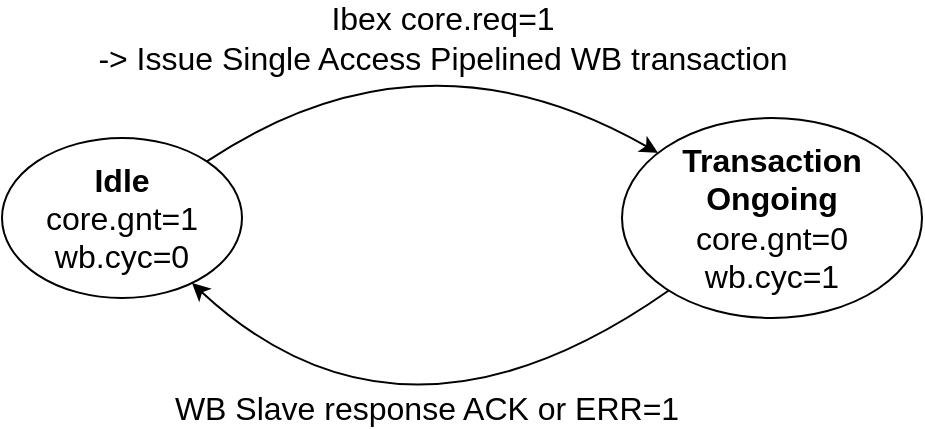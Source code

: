 <mxfile version="19.0.3" type="device"><diagram id="d2PN6w6fKUq8cv_ohd9x" name="Page-1"><mxGraphModel dx="1038" dy="641" grid="1" gridSize="10" guides="1" tooltips="1" connect="1" arrows="1" fold="1" page="1" pageScale="1" pageWidth="850" pageHeight="1100" math="0" shadow="0"><root><mxCell id="0"/><mxCell id="1" parent="0"/><mxCell id="zVG6wsgCgW5nMEGBHIOK-1" value="&lt;b&gt;Idle&lt;/b&gt;&lt;br&gt;core.gnt=1&lt;br&gt;wb.cyc=0" style="ellipse;whiteSpace=wrap;html=1;fontSize=16;" vertex="1" parent="1"><mxGeometry x="150" y="190" width="120" height="80" as="geometry"/></mxCell><mxCell id="zVG6wsgCgW5nMEGBHIOK-2" value="&lt;b&gt;Transaction Ongoing&lt;br&gt;&lt;/b&gt;core.gnt=0&lt;br&gt;wb.cyc=1" style="ellipse;whiteSpace=wrap;html=1;fontSize=16;" vertex="1" parent="1"><mxGeometry x="460" y="180" width="150" height="100" as="geometry"/></mxCell><mxCell id="zVG6wsgCgW5nMEGBHIOK-3" value="WB Slave response ACK or ERR=1" style="endArrow=classic;html=1;rounded=0;fontSize=16;curved=1;" edge="1" parent="1" source="zVG6wsgCgW5nMEGBHIOK-2" target="zVG6wsgCgW5nMEGBHIOK-1"><mxGeometry x="-0.132" y="-22" width="50" height="50" relative="1" as="geometry"><mxPoint x="370" y="480" as="sourcePoint"/><mxPoint x="420" y="430" as="targetPoint"/><Array as="points"><mxPoint x="350" y="360"/></Array><mxPoint as="offset"/></mxGeometry></mxCell><mxCell id="zVG6wsgCgW5nMEGBHIOK-4" value="Ibex core.req=1 &lt;br&gt;-&amp;gt; Issue Single Access Pipelined WB transaction" style="endArrow=classic;html=1;rounded=0;fontSize=16;curved=1;labelBackgroundColor=none;" edge="1" parent="1" source="zVG6wsgCgW5nMEGBHIOK-1" target="zVG6wsgCgW5nMEGBHIOK-2"><mxGeometry x="0.078" y="-4" width="50" height="50" relative="1" as="geometry"><mxPoint x="310" y="220" as="sourcePoint"/><mxPoint x="360" y="170" as="targetPoint"/><Array as="points"><mxPoint x="360" y="130"/></Array><mxPoint as="offset"/></mxGeometry></mxCell></root></mxGraphModel></diagram></mxfile>